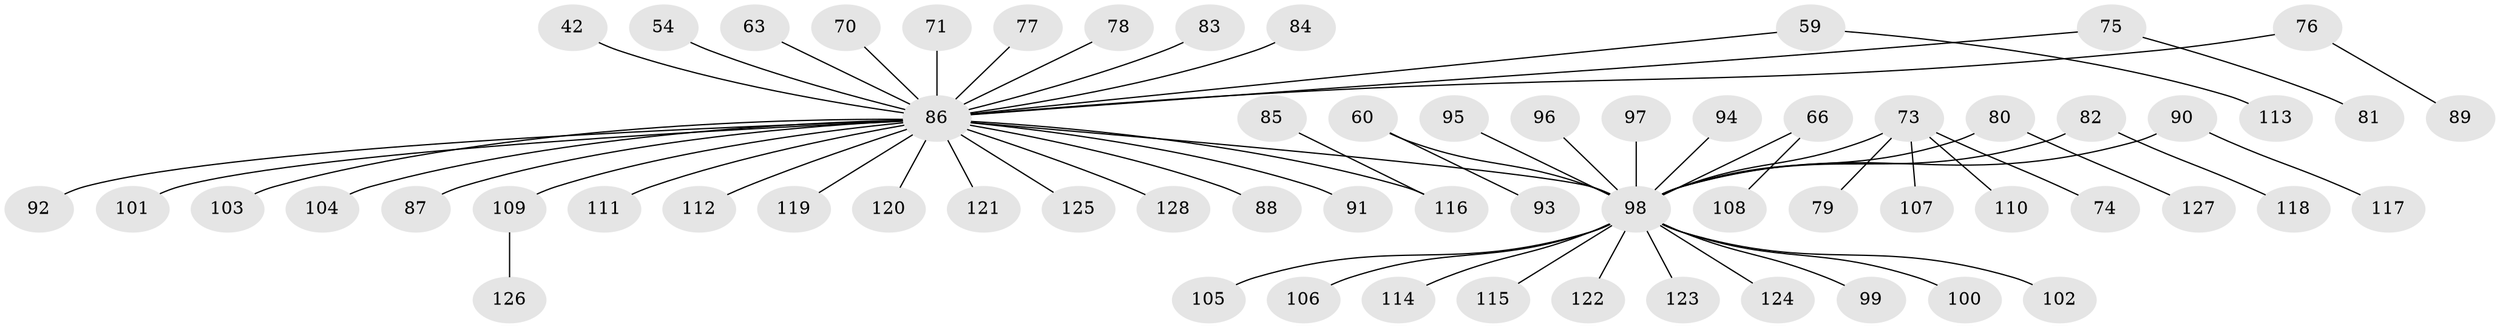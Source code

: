 // original degree distribution, {6: 0.015625, 3: 0.140625, 8: 0.0078125, 7: 0.0234375, 2: 0.2265625, 4: 0.046875, 5: 0.015625, 1: 0.5234375}
// Generated by graph-tools (version 1.1) at 2025/52/03/09/25 04:52:28]
// undirected, 64 vertices, 63 edges
graph export_dot {
graph [start="1"]
  node [color=gray90,style=filled];
  42;
  54;
  59;
  60;
  63;
  66 [super="+51"];
  70;
  71;
  73 [super="+28+30+41"];
  74;
  75;
  76;
  77;
  78;
  79;
  80;
  81;
  82 [super="+68"];
  83;
  84;
  85;
  86 [super="+34+48+50+55+49+32+22+23+52+40+65+56"];
  87;
  88;
  89;
  90;
  91;
  92;
  93;
  94;
  95;
  96;
  97;
  98 [super="+16+67+64+46+45+72+43+35+61+53+47+69"];
  99;
  100;
  101;
  102;
  103;
  104;
  105;
  106;
  107;
  108;
  109;
  110;
  111;
  112;
  113;
  114;
  115;
  116 [super="+62"];
  117;
  118;
  119;
  120;
  121;
  122;
  123;
  124;
  125;
  126;
  127;
  128;
  42 -- 86;
  54 -- 86;
  59 -- 113;
  59 -- 86;
  60 -- 93;
  60 -- 98;
  63 -- 86;
  66 -- 108;
  66 -- 98;
  70 -- 86;
  71 -- 86;
  73 -- 107;
  73 -- 110;
  73 -- 98;
  73 -- 74;
  73 -- 79;
  75 -- 81;
  75 -- 86;
  76 -- 89;
  76 -- 86;
  77 -- 86;
  78 -- 86;
  80 -- 127;
  80 -- 98;
  82 -- 118;
  82 -- 98;
  83 -- 86;
  84 -- 86;
  85 -- 116;
  86 -- 87;
  86 -- 101;
  86 -- 92;
  86 -- 98;
  86 -- 111;
  86 -- 112;
  86 -- 125;
  86 -- 88;
  86 -- 91;
  86 -- 104;
  86 -- 128;
  86 -- 109;
  86 -- 119;
  86 -- 120;
  86 -- 121;
  86 -- 116;
  86 -- 103;
  90 -- 117;
  90 -- 98;
  94 -- 98;
  95 -- 98;
  96 -- 98;
  97 -- 98;
  98 -- 105;
  98 -- 106;
  98 -- 124;
  98 -- 122;
  98 -- 115;
  98 -- 102;
  98 -- 99;
  98 -- 114;
  98 -- 123;
  98 -- 100;
  109 -- 126;
}

